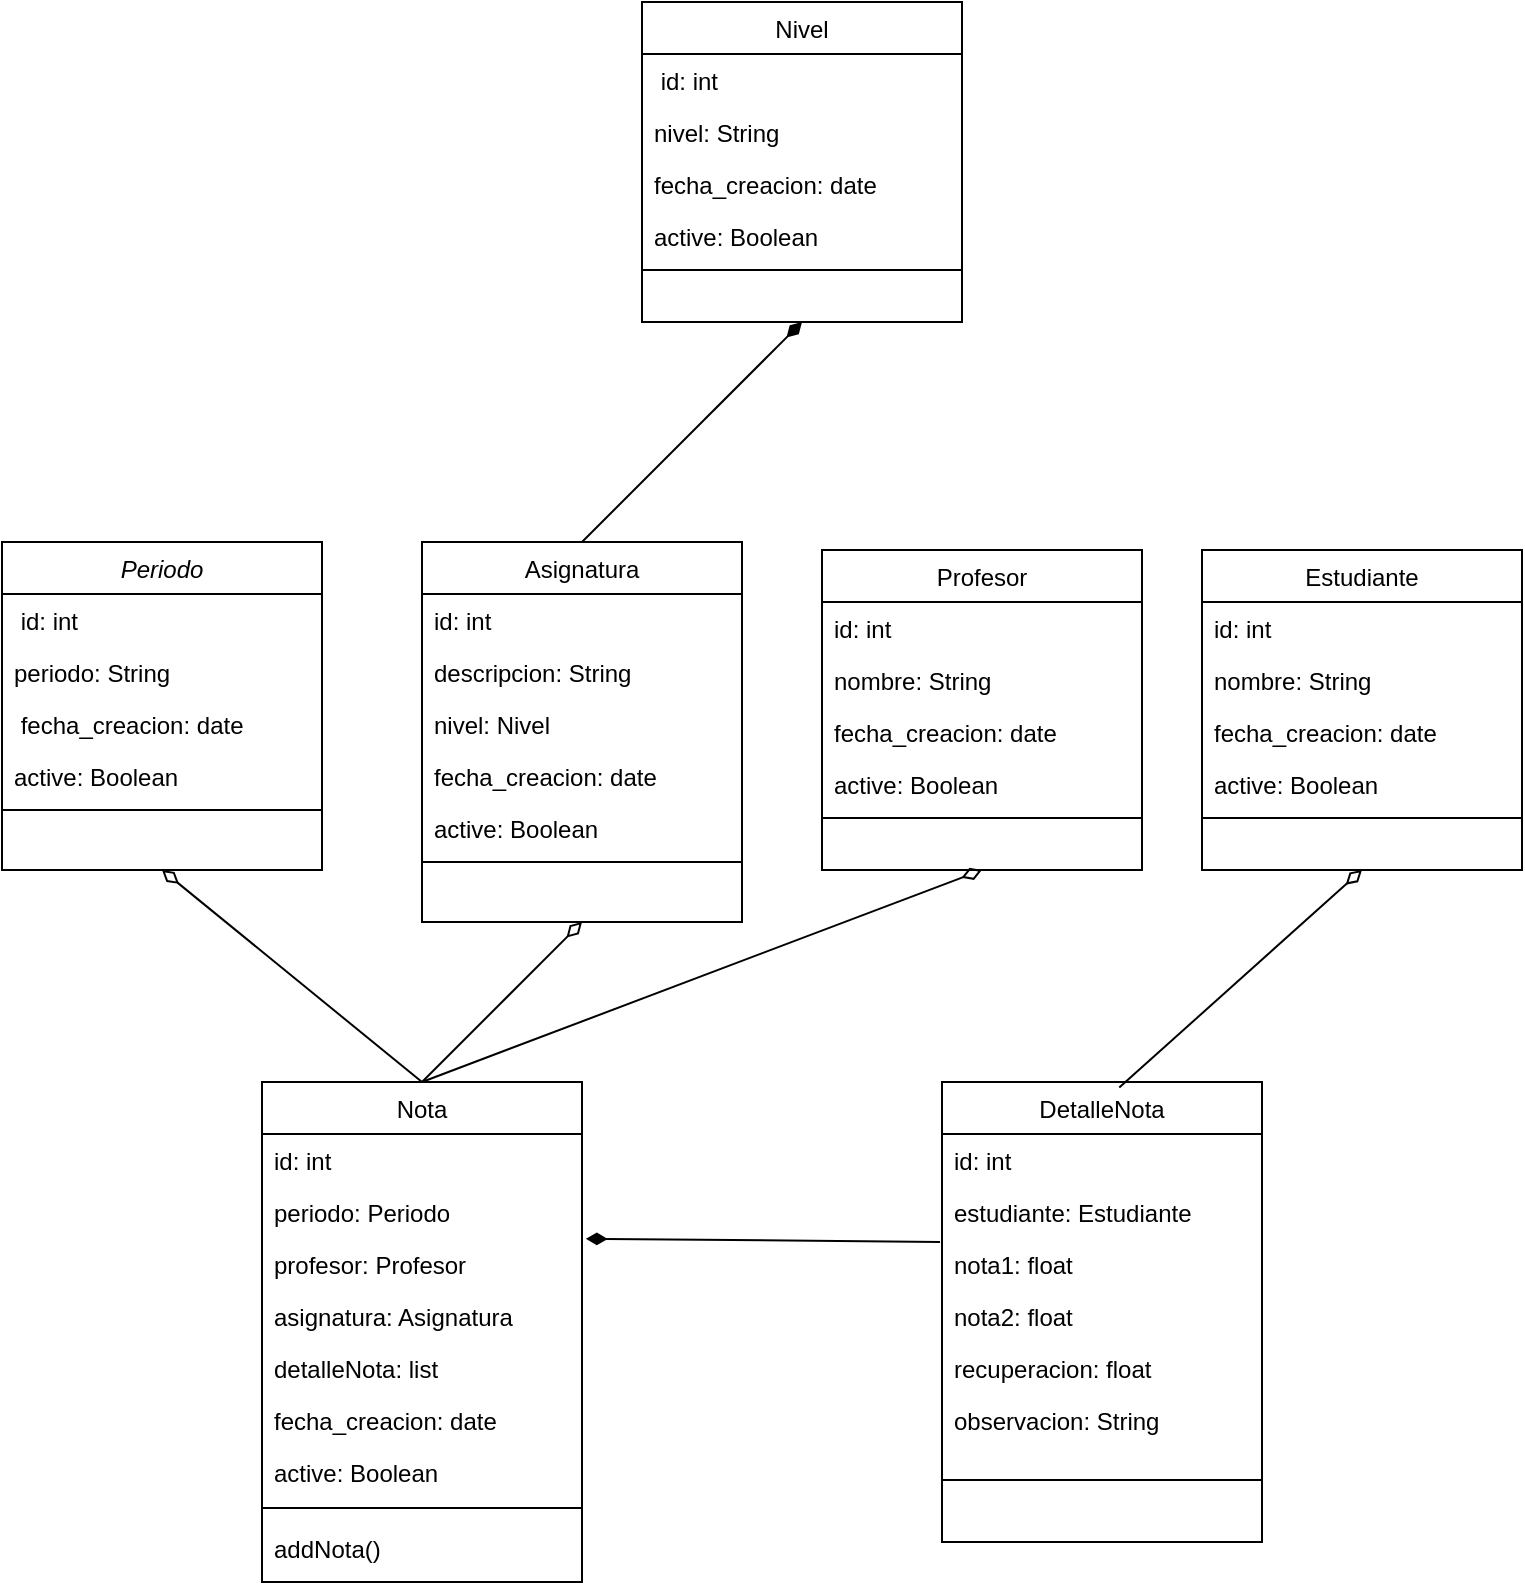 <mxfile>
    <diagram id="C5RBs43oDa-KdzZeNtuy" name="Page-1">
        <mxGraphModel dx="627" dy="475" grid="1" gridSize="10" guides="1" tooltips="1" connect="1" arrows="1" fold="1" page="1" pageScale="1" pageWidth="827" pageHeight="1169" math="0" shadow="0">
            <root>
                <mxCell id="WIyWlLk6GJQsqaUBKTNV-0"/>
                <mxCell id="WIyWlLk6GJQsqaUBKTNV-1" parent="WIyWlLk6GJQsqaUBKTNV-0"/>
                <mxCell id="zkfFHV4jXpPFQw0GAbJ--0" value="Periodo" style="swimlane;fontStyle=2;align=center;verticalAlign=top;childLayout=stackLayout;horizontal=1;startSize=26;horizontalStack=0;resizeParent=1;resizeLast=0;collapsible=1;marginBottom=0;rounded=0;shadow=0;strokeWidth=1;" parent="WIyWlLk6GJQsqaUBKTNV-1" vertex="1">
                    <mxGeometry x="100" y="350" width="160" height="164" as="geometry">
                        <mxRectangle x="230" y="140" width="160" height="26" as="alternateBounds"/>
                    </mxGeometry>
                </mxCell>
                <mxCell id="zkfFHV4jXpPFQw0GAbJ--1" value=" id: int" style="text;align=left;verticalAlign=top;spacingLeft=4;spacingRight=4;overflow=hidden;rotatable=0;points=[[0,0.5],[1,0.5]];portConstraint=eastwest;" parent="zkfFHV4jXpPFQw0GAbJ--0" vertex="1">
                    <mxGeometry y="26" width="160" height="26" as="geometry"/>
                </mxCell>
                <mxCell id="zkfFHV4jXpPFQw0GAbJ--2" value="periodo: String" style="text;align=left;verticalAlign=top;spacingLeft=4;spacingRight=4;overflow=hidden;rotatable=0;points=[[0,0.5],[1,0.5]];portConstraint=eastwest;rounded=0;shadow=0;html=0;" parent="zkfFHV4jXpPFQw0GAbJ--0" vertex="1">
                    <mxGeometry y="52" width="160" height="26" as="geometry"/>
                </mxCell>
                <mxCell id="L0omLpmbFZTSv0_qk869-0" value=" fecha_creacion: date" style="text;align=left;verticalAlign=top;spacingLeft=4;spacingRight=4;overflow=hidden;rotatable=0;points=[[0,0.5],[1,0.5]];portConstraint=eastwest;rounded=0;shadow=0;html=0;" parent="zkfFHV4jXpPFQw0GAbJ--0" vertex="1">
                    <mxGeometry y="78" width="160" height="26" as="geometry"/>
                </mxCell>
                <mxCell id="zkfFHV4jXpPFQw0GAbJ--3" value="active: Boolean" style="text;align=left;verticalAlign=top;spacingLeft=4;spacingRight=4;overflow=hidden;rotatable=0;points=[[0,0.5],[1,0.5]];portConstraint=eastwest;rounded=0;shadow=0;html=0;" parent="zkfFHV4jXpPFQw0GAbJ--0" vertex="1">
                    <mxGeometry y="104" width="160" height="26" as="geometry"/>
                </mxCell>
                <mxCell id="zkfFHV4jXpPFQw0GAbJ--4" value="" style="line;html=1;strokeWidth=1;align=left;verticalAlign=middle;spacingTop=-1;spacingLeft=3;spacingRight=3;rotatable=0;labelPosition=right;points=[];portConstraint=eastwest;" parent="zkfFHV4jXpPFQw0GAbJ--0" vertex="1">
                    <mxGeometry y="130" width="160" height="8" as="geometry"/>
                </mxCell>
                <mxCell id="zkfFHV4jXpPFQw0GAbJ--6" value="Nivel" style="swimlane;fontStyle=0;align=center;verticalAlign=top;childLayout=stackLayout;horizontal=1;startSize=26;horizontalStack=0;resizeParent=1;resizeLast=0;collapsible=1;marginBottom=0;rounded=0;shadow=0;strokeWidth=1;" parent="WIyWlLk6GJQsqaUBKTNV-1" vertex="1">
                    <mxGeometry x="420" y="80" width="160" height="160" as="geometry">
                        <mxRectangle x="130" y="380" width="160" height="26" as="alternateBounds"/>
                    </mxGeometry>
                </mxCell>
                <mxCell id="zkfFHV4jXpPFQw0GAbJ--7" value=" id: int" style="text;align=left;verticalAlign=top;spacingLeft=4;spacingRight=4;overflow=hidden;rotatable=0;points=[[0,0.5],[1,0.5]];portConstraint=eastwest;" parent="zkfFHV4jXpPFQw0GAbJ--6" vertex="1">
                    <mxGeometry y="26" width="160" height="26" as="geometry"/>
                </mxCell>
                <mxCell id="L0omLpmbFZTSv0_qk869-1" value="nivel: String" style="text;align=left;verticalAlign=top;spacingLeft=4;spacingRight=4;overflow=hidden;rotatable=0;points=[[0,0.5],[1,0.5]];portConstraint=eastwest;rounded=0;shadow=0;html=0;" parent="zkfFHV4jXpPFQw0GAbJ--6" vertex="1">
                    <mxGeometry y="52" width="160" height="26" as="geometry"/>
                </mxCell>
                <mxCell id="L0omLpmbFZTSv0_qk869-2" value="fecha_creacion: date" style="text;align=left;verticalAlign=top;spacingLeft=4;spacingRight=4;overflow=hidden;rotatable=0;points=[[0,0.5],[1,0.5]];portConstraint=eastwest;rounded=0;shadow=0;html=0;" parent="zkfFHV4jXpPFQw0GAbJ--6" vertex="1">
                    <mxGeometry y="78" width="160" height="26" as="geometry"/>
                </mxCell>
                <mxCell id="zkfFHV4jXpPFQw0GAbJ--8" value="active: Boolean" style="text;align=left;verticalAlign=top;spacingLeft=4;spacingRight=4;overflow=hidden;rotatable=0;points=[[0,0.5],[1,0.5]];portConstraint=eastwest;rounded=0;shadow=0;html=0;" parent="zkfFHV4jXpPFQw0GAbJ--6" vertex="1">
                    <mxGeometry y="104" width="160" height="26" as="geometry"/>
                </mxCell>
                <mxCell id="zkfFHV4jXpPFQw0GAbJ--9" value="" style="line;html=1;strokeWidth=1;align=left;verticalAlign=middle;spacingTop=-1;spacingLeft=3;spacingRight=3;rotatable=0;labelPosition=right;points=[];portConstraint=eastwest;" parent="zkfFHV4jXpPFQw0GAbJ--6" vertex="1">
                    <mxGeometry y="130" width="160" height="8" as="geometry"/>
                </mxCell>
                <mxCell id="L0omLpmbFZTSv0_qk869-5" value="Asignatura" style="swimlane;fontStyle=0;align=center;verticalAlign=top;childLayout=stackLayout;horizontal=1;startSize=26;horizontalStack=0;resizeParent=1;resizeLast=0;collapsible=1;marginBottom=0;rounded=0;shadow=0;strokeWidth=1;" parent="WIyWlLk6GJQsqaUBKTNV-1" vertex="1">
                    <mxGeometry x="310" y="350" width="160" height="190" as="geometry">
                        <mxRectangle x="130" y="380" width="160" height="26" as="alternateBounds"/>
                    </mxGeometry>
                </mxCell>
                <mxCell id="L0omLpmbFZTSv0_qk869-6" value="id: int" style="text;align=left;verticalAlign=top;spacingLeft=4;spacingRight=4;overflow=hidden;rotatable=0;points=[[0,0.5],[1,0.5]];portConstraint=eastwest;" parent="L0omLpmbFZTSv0_qk869-5" vertex="1">
                    <mxGeometry y="26" width="160" height="26" as="geometry"/>
                </mxCell>
                <mxCell id="L0omLpmbFZTSv0_qk869-11" value="descripcion: String" style="text;align=left;verticalAlign=top;spacingLeft=4;spacingRight=4;overflow=hidden;rotatable=0;points=[[0,0.5],[1,0.5]];portConstraint=eastwest;rounded=0;shadow=0;html=0;" parent="L0omLpmbFZTSv0_qk869-5" vertex="1">
                    <mxGeometry y="52" width="160" height="26" as="geometry"/>
                </mxCell>
                <mxCell id="L0omLpmbFZTSv0_qk869-7" value="nivel: Nivel" style="text;align=left;verticalAlign=top;spacingLeft=4;spacingRight=4;overflow=hidden;rotatable=0;points=[[0,0.5],[1,0.5]];portConstraint=eastwest;rounded=0;shadow=0;html=0;" parent="L0omLpmbFZTSv0_qk869-5" vertex="1">
                    <mxGeometry y="78" width="160" height="26" as="geometry"/>
                </mxCell>
                <mxCell id="L0omLpmbFZTSv0_qk869-8" value="fecha_creacion: date" style="text;align=left;verticalAlign=top;spacingLeft=4;spacingRight=4;overflow=hidden;rotatable=0;points=[[0,0.5],[1,0.5]];portConstraint=eastwest;rounded=0;shadow=0;html=0;" parent="L0omLpmbFZTSv0_qk869-5" vertex="1">
                    <mxGeometry y="104" width="160" height="26" as="geometry"/>
                </mxCell>
                <mxCell id="L0omLpmbFZTSv0_qk869-9" value="active: Boolean" style="text;align=left;verticalAlign=top;spacingLeft=4;spacingRight=4;overflow=hidden;rotatable=0;points=[[0,0.5],[1,0.5]];portConstraint=eastwest;rounded=0;shadow=0;html=0;" parent="L0omLpmbFZTSv0_qk869-5" vertex="1">
                    <mxGeometry y="130" width="160" height="26" as="geometry"/>
                </mxCell>
                <mxCell id="L0omLpmbFZTSv0_qk869-10" value="" style="line;html=1;strokeWidth=1;align=left;verticalAlign=middle;spacingTop=-1;spacingLeft=3;spacingRight=3;rotatable=0;labelPosition=right;points=[];portConstraint=eastwest;" parent="L0omLpmbFZTSv0_qk869-5" vertex="1">
                    <mxGeometry y="156" width="160" height="8" as="geometry"/>
                </mxCell>
                <mxCell id="L0omLpmbFZTSv0_qk869-12" value="Profesor" style="swimlane;fontStyle=0;align=center;verticalAlign=top;childLayout=stackLayout;horizontal=1;startSize=26;horizontalStack=0;resizeParent=1;resizeLast=0;collapsible=1;marginBottom=0;rounded=0;shadow=0;strokeWidth=1;" parent="WIyWlLk6GJQsqaUBKTNV-1" vertex="1">
                    <mxGeometry x="510" y="354" width="160" height="160" as="geometry">
                        <mxRectangle x="130" y="380" width="160" height="26" as="alternateBounds"/>
                    </mxGeometry>
                </mxCell>
                <mxCell id="L0omLpmbFZTSv0_qk869-13" value="id: int" style="text;align=left;verticalAlign=top;spacingLeft=4;spacingRight=4;overflow=hidden;rotatable=0;points=[[0,0.5],[1,0.5]];portConstraint=eastwest;" parent="L0omLpmbFZTSv0_qk869-12" vertex="1">
                    <mxGeometry y="26" width="160" height="26" as="geometry"/>
                </mxCell>
                <mxCell id="L0omLpmbFZTSv0_qk869-14" value="nombre: String" style="text;align=left;verticalAlign=top;spacingLeft=4;spacingRight=4;overflow=hidden;rotatable=0;points=[[0,0.5],[1,0.5]];portConstraint=eastwest;rounded=0;shadow=0;html=0;" parent="L0omLpmbFZTSv0_qk869-12" vertex="1">
                    <mxGeometry y="52" width="160" height="26" as="geometry"/>
                </mxCell>
                <mxCell id="L0omLpmbFZTSv0_qk869-16" value="fecha_creacion: date" style="text;align=left;verticalAlign=top;spacingLeft=4;spacingRight=4;overflow=hidden;rotatable=0;points=[[0,0.5],[1,0.5]];portConstraint=eastwest;rounded=0;shadow=0;html=0;" parent="L0omLpmbFZTSv0_qk869-12" vertex="1">
                    <mxGeometry y="78" width="160" height="26" as="geometry"/>
                </mxCell>
                <mxCell id="L0omLpmbFZTSv0_qk869-17" value="active: Boolean" style="text;align=left;verticalAlign=top;spacingLeft=4;spacingRight=4;overflow=hidden;rotatable=0;points=[[0,0.5],[1,0.5]];portConstraint=eastwest;rounded=0;shadow=0;html=0;" parent="L0omLpmbFZTSv0_qk869-12" vertex="1">
                    <mxGeometry y="104" width="160" height="26" as="geometry"/>
                </mxCell>
                <mxCell id="L0omLpmbFZTSv0_qk869-18" value="" style="line;html=1;strokeWidth=1;align=left;verticalAlign=middle;spacingTop=-1;spacingLeft=3;spacingRight=3;rotatable=0;labelPosition=right;points=[];portConstraint=eastwest;" parent="L0omLpmbFZTSv0_qk869-12" vertex="1">
                    <mxGeometry y="130" width="160" height="8" as="geometry"/>
                </mxCell>
                <mxCell id="L0omLpmbFZTSv0_qk869-19" value="Nota" style="swimlane;fontStyle=0;align=center;verticalAlign=top;childLayout=stackLayout;horizontal=1;startSize=26;horizontalStack=0;resizeParent=1;resizeLast=0;collapsible=1;marginBottom=0;rounded=0;shadow=0;strokeWidth=1;" parent="WIyWlLk6GJQsqaUBKTNV-1" vertex="1">
                    <mxGeometry x="230" y="620" width="160" height="250" as="geometry">
                        <mxRectangle x="130" y="380" width="160" height="26" as="alternateBounds"/>
                    </mxGeometry>
                </mxCell>
                <mxCell id="L0omLpmbFZTSv0_qk869-20" value="id: int" style="text;align=left;verticalAlign=top;spacingLeft=4;spacingRight=4;overflow=hidden;rotatable=0;points=[[0,0.5],[1,0.5]];portConstraint=eastwest;" parent="L0omLpmbFZTSv0_qk869-19" vertex="1">
                    <mxGeometry y="26" width="160" height="26" as="geometry"/>
                </mxCell>
                <mxCell id="L0omLpmbFZTSv0_qk869-32" value="periodo: Periodo" style="text;align=left;verticalAlign=top;spacingLeft=4;spacingRight=4;overflow=hidden;rotatable=0;points=[[0,0.5],[1,0.5]];portConstraint=eastwest;" parent="L0omLpmbFZTSv0_qk869-19" vertex="1">
                    <mxGeometry y="52" width="160" height="26" as="geometry"/>
                </mxCell>
                <mxCell id="L0omLpmbFZTSv0_qk869-21" value="profesor: Profesor" style="text;align=left;verticalAlign=top;spacingLeft=4;spacingRight=4;overflow=hidden;rotatable=0;points=[[0,0.5],[1,0.5]];portConstraint=eastwest;rounded=0;shadow=0;html=0;" parent="L0omLpmbFZTSv0_qk869-19" vertex="1">
                    <mxGeometry y="78" width="160" height="26" as="geometry"/>
                </mxCell>
                <mxCell id="L0omLpmbFZTSv0_qk869-22" value="asignatura: Asignatura" style="text;align=left;verticalAlign=top;spacingLeft=4;spacingRight=4;overflow=hidden;rotatable=0;points=[[0,0.5],[1,0.5]];portConstraint=eastwest;rounded=0;shadow=0;html=0;" parent="L0omLpmbFZTSv0_qk869-19" vertex="1">
                    <mxGeometry y="104" width="160" height="26" as="geometry"/>
                </mxCell>
                <mxCell id="L0omLpmbFZTSv0_qk869-33" value="detalleNota: list" style="text;align=left;verticalAlign=top;spacingLeft=4;spacingRight=4;overflow=hidden;rotatable=0;points=[[0,0.5],[1,0.5]];portConstraint=eastwest;rounded=0;shadow=0;html=0;" parent="L0omLpmbFZTSv0_qk869-19" vertex="1">
                    <mxGeometry y="130" width="160" height="26" as="geometry"/>
                </mxCell>
                <mxCell id="L0omLpmbFZTSv0_qk869-23" value="fecha_creacion: date" style="text;align=left;verticalAlign=top;spacingLeft=4;spacingRight=4;overflow=hidden;rotatable=0;points=[[0,0.5],[1,0.5]];portConstraint=eastwest;rounded=0;shadow=0;html=0;" parent="L0omLpmbFZTSv0_qk869-19" vertex="1">
                    <mxGeometry y="156" width="160" height="26" as="geometry"/>
                </mxCell>
                <mxCell id="L0omLpmbFZTSv0_qk869-24" value="active: Boolean" style="text;align=left;verticalAlign=top;spacingLeft=4;spacingRight=4;overflow=hidden;rotatable=0;points=[[0,0.5],[1,0.5]];portConstraint=eastwest;rounded=0;shadow=0;html=0;" parent="L0omLpmbFZTSv0_qk869-19" vertex="1">
                    <mxGeometry y="182" width="160" height="24" as="geometry"/>
                </mxCell>
                <mxCell id="L0omLpmbFZTSv0_qk869-25" value="" style="line;html=1;strokeWidth=1;align=left;verticalAlign=middle;spacingTop=-1;spacingLeft=3;spacingRight=3;rotatable=0;labelPosition=right;points=[];portConstraint=eastwest;" parent="L0omLpmbFZTSv0_qk869-19" vertex="1">
                    <mxGeometry y="206" width="160" height="14" as="geometry"/>
                </mxCell>
                <mxCell id="L0omLpmbFZTSv0_qk869-43" value="addNota()" style="text;align=left;verticalAlign=top;spacingLeft=4;spacingRight=4;overflow=hidden;rotatable=0;points=[[0,0.5],[1,0.5]];portConstraint=eastwest;rounded=0;shadow=0;html=0;" parent="L0omLpmbFZTSv0_qk869-19" vertex="1">
                    <mxGeometry y="220" width="160" height="24" as="geometry"/>
                </mxCell>
                <mxCell id="L0omLpmbFZTSv0_qk869-26" value="Estudiante" style="swimlane;fontStyle=0;align=center;verticalAlign=top;childLayout=stackLayout;horizontal=1;startSize=26;horizontalStack=0;resizeParent=1;resizeLast=0;collapsible=1;marginBottom=0;rounded=0;shadow=0;strokeWidth=1;" parent="WIyWlLk6GJQsqaUBKTNV-1" vertex="1">
                    <mxGeometry x="700" y="354" width="160" height="160" as="geometry">
                        <mxRectangle x="130" y="380" width="160" height="26" as="alternateBounds"/>
                    </mxGeometry>
                </mxCell>
                <mxCell id="L0omLpmbFZTSv0_qk869-27" value="id: int" style="text;align=left;verticalAlign=top;spacingLeft=4;spacingRight=4;overflow=hidden;rotatable=0;points=[[0,0.5],[1,0.5]];portConstraint=eastwest;" parent="L0omLpmbFZTSv0_qk869-26" vertex="1">
                    <mxGeometry y="26" width="160" height="26" as="geometry"/>
                </mxCell>
                <mxCell id="L0omLpmbFZTSv0_qk869-28" value="nombre: String" style="text;align=left;verticalAlign=top;spacingLeft=4;spacingRight=4;overflow=hidden;rotatable=0;points=[[0,0.5],[1,0.5]];portConstraint=eastwest;rounded=0;shadow=0;html=0;" parent="L0omLpmbFZTSv0_qk869-26" vertex="1">
                    <mxGeometry y="52" width="160" height="26" as="geometry"/>
                </mxCell>
                <mxCell id="L0omLpmbFZTSv0_qk869-29" value="fecha_creacion: date" style="text;align=left;verticalAlign=top;spacingLeft=4;spacingRight=4;overflow=hidden;rotatable=0;points=[[0,0.5],[1,0.5]];portConstraint=eastwest;rounded=0;shadow=0;html=0;" parent="L0omLpmbFZTSv0_qk869-26" vertex="1">
                    <mxGeometry y="78" width="160" height="26" as="geometry"/>
                </mxCell>
                <mxCell id="L0omLpmbFZTSv0_qk869-30" value="active: Boolean" style="text;align=left;verticalAlign=top;spacingLeft=4;spacingRight=4;overflow=hidden;rotatable=0;points=[[0,0.5],[1,0.5]];portConstraint=eastwest;rounded=0;shadow=0;html=0;" parent="L0omLpmbFZTSv0_qk869-26" vertex="1">
                    <mxGeometry y="104" width="160" height="26" as="geometry"/>
                </mxCell>
                <mxCell id="L0omLpmbFZTSv0_qk869-31" value="" style="line;html=1;strokeWidth=1;align=left;verticalAlign=middle;spacingTop=-1;spacingLeft=3;spacingRight=3;rotatable=0;labelPosition=right;points=[];portConstraint=eastwest;" parent="L0omLpmbFZTSv0_qk869-26" vertex="1">
                    <mxGeometry y="130" width="160" height="8" as="geometry"/>
                </mxCell>
                <mxCell id="L0omLpmbFZTSv0_qk869-34" value="DetalleNota" style="swimlane;fontStyle=0;align=center;verticalAlign=top;childLayout=stackLayout;horizontal=1;startSize=26;horizontalStack=0;resizeParent=1;resizeLast=0;collapsible=1;marginBottom=0;rounded=0;shadow=0;strokeWidth=1;" parent="WIyWlLk6GJQsqaUBKTNV-1" vertex="1">
                    <mxGeometry x="570" y="620" width="160" height="230" as="geometry">
                        <mxRectangle x="130" y="380" width="160" height="26" as="alternateBounds"/>
                    </mxGeometry>
                </mxCell>
                <mxCell id="L0omLpmbFZTSv0_qk869-35" value="id: int" style="text;align=left;verticalAlign=top;spacingLeft=4;spacingRight=4;overflow=hidden;rotatable=0;points=[[0,0.5],[1,0.5]];portConstraint=eastwest;" parent="L0omLpmbFZTSv0_qk869-34" vertex="1">
                    <mxGeometry y="26" width="160" height="26" as="geometry"/>
                </mxCell>
                <mxCell id="L0omLpmbFZTSv0_qk869-36" value="estudiante: Estudiante" style="text;align=left;verticalAlign=top;spacingLeft=4;spacingRight=4;overflow=hidden;rotatable=0;points=[[0,0.5],[1,0.5]];portConstraint=eastwest;" parent="L0omLpmbFZTSv0_qk869-34" vertex="1">
                    <mxGeometry y="52" width="160" height="26" as="geometry"/>
                </mxCell>
                <mxCell id="L0omLpmbFZTSv0_qk869-37" value="nota1: float" style="text;align=left;verticalAlign=top;spacingLeft=4;spacingRight=4;overflow=hidden;rotatable=0;points=[[0,0.5],[1,0.5]];portConstraint=eastwest;rounded=0;shadow=0;html=0;" parent="L0omLpmbFZTSv0_qk869-34" vertex="1">
                    <mxGeometry y="78" width="160" height="26" as="geometry"/>
                </mxCell>
                <mxCell id="L0omLpmbFZTSv0_qk869-38" value="nota2: float" style="text;align=left;verticalAlign=top;spacingLeft=4;spacingRight=4;overflow=hidden;rotatable=0;points=[[0,0.5],[1,0.5]];portConstraint=eastwest;rounded=0;shadow=0;html=0;" parent="L0omLpmbFZTSv0_qk869-34" vertex="1">
                    <mxGeometry y="104" width="160" height="26" as="geometry"/>
                </mxCell>
                <mxCell id="L0omLpmbFZTSv0_qk869-39" value="recuperacion: float" style="text;align=left;verticalAlign=top;spacingLeft=4;spacingRight=4;overflow=hidden;rotatable=0;points=[[0,0.5],[1,0.5]];portConstraint=eastwest;rounded=0;shadow=0;html=0;" parent="L0omLpmbFZTSv0_qk869-34" vertex="1">
                    <mxGeometry y="130" width="160" height="26" as="geometry"/>
                </mxCell>
                <mxCell id="L0omLpmbFZTSv0_qk869-41" value="observacion: String" style="text;align=left;verticalAlign=top;spacingLeft=4;spacingRight=4;overflow=hidden;rotatable=0;points=[[0,0.5],[1,0.5]];portConstraint=eastwest;rounded=0;shadow=0;html=0;" parent="L0omLpmbFZTSv0_qk869-34" vertex="1">
                    <mxGeometry y="156" width="160" height="24" as="geometry"/>
                </mxCell>
                <mxCell id="L0omLpmbFZTSv0_qk869-42" value="" style="line;html=1;strokeWidth=1;align=left;verticalAlign=middle;spacingTop=-1;spacingLeft=3;spacingRight=3;rotatable=0;labelPosition=right;points=[];portConstraint=eastwest;" parent="L0omLpmbFZTSv0_qk869-34" vertex="1">
                    <mxGeometry y="180" width="160" height="38" as="geometry"/>
                </mxCell>
                <mxCell id="L0omLpmbFZTSv0_qk869-45" value="" style="endArrow=none;startArrow=diamondThin;endFill=0;startFill=1;html=1;verticalAlign=bottom;labelBackgroundColor=none;strokeWidth=1;startSize=8;endSize=8;rounded=0;entryX=-0.006;entryY=0.077;entryDx=0;entryDy=0;entryPerimeter=0;exitX=1.012;exitY=0.014;exitDx=0;exitDy=0;exitPerimeter=0;" parent="WIyWlLk6GJQsqaUBKTNV-1" source="L0omLpmbFZTSv0_qk869-21" target="L0omLpmbFZTSv0_qk869-37" edge="1">
                    <mxGeometry width="160" relative="1" as="geometry">
                        <mxPoint x="320" y="690" as="sourcePoint"/>
                        <mxPoint x="480" y="690" as="targetPoint"/>
                    </mxGeometry>
                </mxCell>
                <mxCell id="pSAXzRBZXhLgmH_wnPkZ-1" value="" style="endArrow=none;startArrow=diamondThin;endFill=0;startFill=1;html=1;verticalAlign=bottom;labelBackgroundColor=none;strokeWidth=1;startSize=8;endSize=8;rounded=0;entryX=0.5;entryY=0;entryDx=0;entryDy=0;exitX=0.5;exitY=1;exitDx=0;exitDy=0;" parent="WIyWlLk6GJQsqaUBKTNV-1" source="zkfFHV4jXpPFQw0GAbJ--6" target="L0omLpmbFZTSv0_qk869-5" edge="1">
                    <mxGeometry width="160" relative="1" as="geometry">
                        <mxPoint x="253.56" y="290.57" as="sourcePoint"/>
                        <mxPoint x="366.44" y="180" as="targetPoint"/>
                    </mxGeometry>
                </mxCell>
                <mxCell id="pSAXzRBZXhLgmH_wnPkZ-2" value="" style="endArrow=none;startArrow=diamondThin;endFill=0;startFill=0;html=1;verticalAlign=bottom;labelBackgroundColor=none;strokeWidth=1;startSize=8;endSize=8;rounded=0;exitX=0.5;exitY=1;exitDx=0;exitDy=0;entryX=0.5;entryY=0;entryDx=0;entryDy=0;" parent="WIyWlLk6GJQsqaUBKTNV-1" source="zkfFHV4jXpPFQw0GAbJ--0" target="L0omLpmbFZTSv0_qk869-19" edge="1">
                    <mxGeometry width="160" relative="1" as="geometry">
                        <mxPoint x="170" y="550" as="sourcePoint"/>
                        <mxPoint x="330" y="550" as="targetPoint"/>
                    </mxGeometry>
                </mxCell>
                <mxCell id="pSAXzRBZXhLgmH_wnPkZ-3" value="" style="endArrow=none;startArrow=diamondThin;endFill=0;startFill=0;html=1;verticalAlign=bottom;labelBackgroundColor=none;strokeWidth=1;startSize=8;endSize=8;rounded=0;exitX=0.5;exitY=1;exitDx=0;exitDy=0;entryX=0.5;entryY=0;entryDx=0;entryDy=0;" parent="WIyWlLk6GJQsqaUBKTNV-1" source="L0omLpmbFZTSv0_qk869-5" target="L0omLpmbFZTSv0_qk869-19" edge="1">
                    <mxGeometry width="160" relative="1" as="geometry">
                        <mxPoint x="190" y="524" as="sourcePoint"/>
                        <mxPoint x="320" y="630" as="targetPoint"/>
                    </mxGeometry>
                </mxCell>
                <mxCell id="pSAXzRBZXhLgmH_wnPkZ-4" value="" style="endArrow=none;startArrow=diamondThin;endFill=0;startFill=0;html=1;verticalAlign=bottom;labelBackgroundColor=none;strokeWidth=1;startSize=8;endSize=8;rounded=0;exitX=0.5;exitY=1;exitDx=0;exitDy=0;entryX=0.5;entryY=0;entryDx=0;entryDy=0;" parent="WIyWlLk6GJQsqaUBKTNV-1" source="L0omLpmbFZTSv0_qk869-12" target="L0omLpmbFZTSv0_qk869-19" edge="1">
                    <mxGeometry width="160" relative="1" as="geometry">
                        <mxPoint x="400" y="550" as="sourcePoint"/>
                        <mxPoint x="320" y="630" as="targetPoint"/>
                    </mxGeometry>
                </mxCell>
                <mxCell id="pSAXzRBZXhLgmH_wnPkZ-5" value="" style="endArrow=none;startArrow=diamondThin;endFill=0;startFill=0;html=1;verticalAlign=bottom;labelBackgroundColor=none;strokeWidth=1;startSize=8;endSize=8;rounded=0;exitX=0.5;exitY=1;exitDx=0;exitDy=0;entryX=0.554;entryY=0.012;entryDx=0;entryDy=0;entryPerimeter=0;" parent="WIyWlLk6GJQsqaUBKTNV-1" source="L0omLpmbFZTSv0_qk869-26" target="L0omLpmbFZTSv0_qk869-34" edge="1">
                    <mxGeometry width="160" relative="1" as="geometry">
                        <mxPoint x="600" y="524" as="sourcePoint"/>
                        <mxPoint x="320" y="630" as="targetPoint"/>
                    </mxGeometry>
                </mxCell>
            </root>
        </mxGraphModel>
    </diagram>
</mxfile>